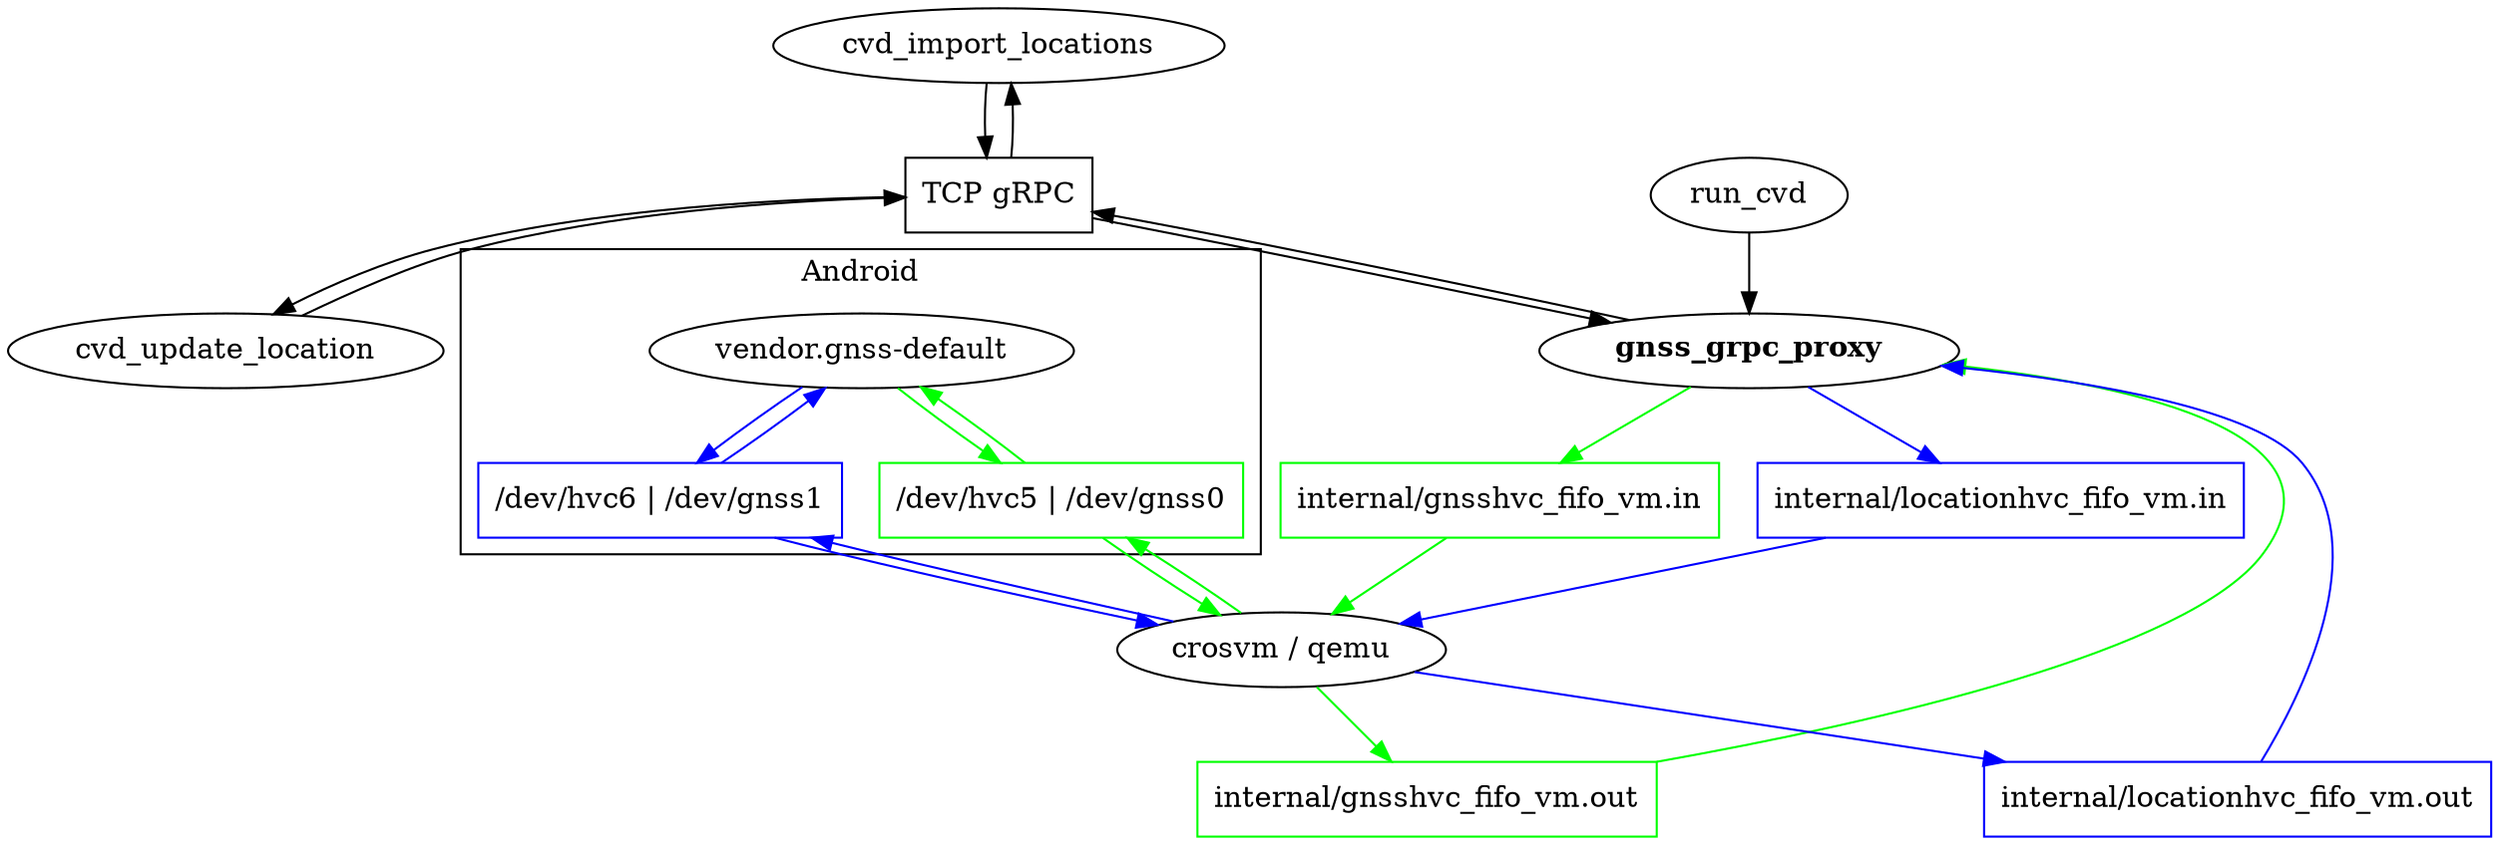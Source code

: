 digraph {
  cvd_import_locations [URL = "https://cs.android.com/android/platform/superproject/+/master:device/google/cuttlefish/host/commands/cvd_import_locations/"]
  cvd_update_location [URL = "https://cs.android.com/android/platform/superproject/+/master:device/google/cuttlefish/host/commands/cvd_update_location/"]
  gnss_grpc_proxy [label = < <B>gnss_grpc_proxy</B> >]
  gnss_grpc_server [label = "TCP gRPC", shape = "rectangle"]
  run_cvd [URL = "https://cs.android.com/android/platform/superproject/+/master:device/google/cuttlefish/host/commands/run_cvd/"]
  host_gnss_console_in [color = "green", label = "internal/gnsshvc_fifo_vm.in", shape = "rectangle"]
  host_gnss_console_out [color = "green", label = "internal/gnsshvc_fifo_vm.out", shape = "rectangle"]
  host_fixed_location_console_in [color = "blue", label = "internal/locationhvc_fifo_vm.in", shape = "rectangle"]
  host_fixed_location_console_out [color = "blue", label = "internal/locationhvc_fifo_vm.out", shape = "rectangle"]
  vmm [label = "crosvm / qemu"]
  subgraph cluster_android {
    label = "Android"

    gnss_hal [label = "vendor.gnss-default", URL = "https://cs.android.com/android/platform/superproject/+/master:hardware/interfaces/gnss/aidl/default/"]
    fixed_location_console [color = "blue", label = "/dev/hvc6 | /dev/gnss1", shape = "rectangle"]
    gnss_console [color = "green", label = "/dev/hvc5 | /dev/gnss0", shape = "rectangle"]
  }

  run_cvd -> gnss_grpc_proxy

  fixed_location_console -> gnss_hal [color = "blue"]
  gnss_hal -> fixed_location_console [color = "blue"]
  gnss_console -> gnss_hal [color = "green"]
  gnss_hal -> gnss_console [color = "green"]

  cvd_import_locations -> gnss_grpc_server
  gnss_grpc_server -> cvd_import_locations

  cvd_update_location -> gnss_grpc_server
  gnss_grpc_server -> cvd_update_location

  gnss_grpc_server -> gnss_grpc_proxy
  gnss_grpc_proxy -> gnss_grpc_server

  gnss_grpc_proxy -> host_gnss_console_in [color = "green"]
  host_gnss_console_out -> gnss_grpc_proxy [color = "green"]

  vmm -> host_gnss_console_out [color = "green"]
  host_gnss_console_in -> vmm [color = "green"]

  gnss_grpc_proxy -> host_fixed_location_console_in [color = "blue"]
  host_fixed_location_console_out -> gnss_grpc_proxy [color = "blue"]

  vmm -> host_fixed_location_console_out [color = "blue"]
  host_fixed_location_console_in -> vmm [color = "blue"]

  vmm -> fixed_location_console [color = "blue"]
  fixed_location_console -> vmm [color = "blue"]

  gnss_console -> vmm [color = "green"]
  vmm -> gnss_console [color = "green"]
}
